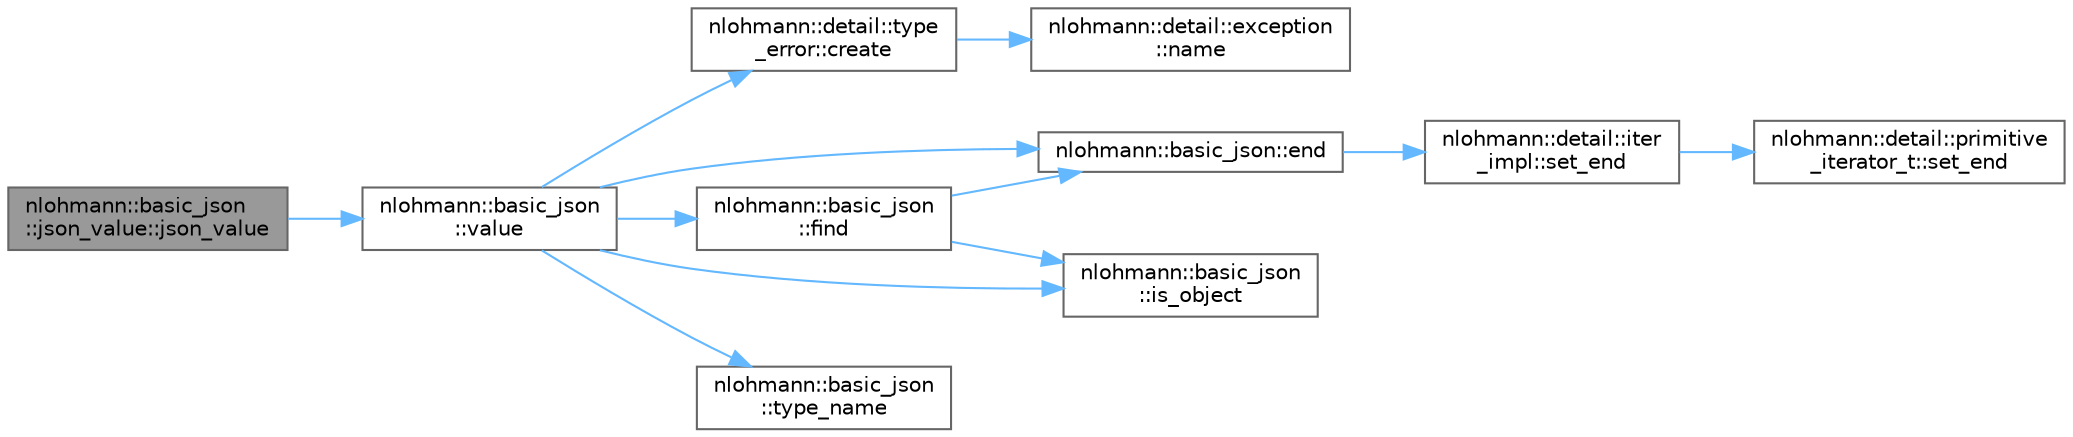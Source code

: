 digraph "nlohmann::basic_json::json_value::json_value"
{
 // LATEX_PDF_SIZE
  bgcolor="transparent";
  edge [fontname=Helvetica,fontsize=10,labelfontname=Helvetica,labelfontsize=10];
  node [fontname=Helvetica,fontsize=10,shape=box,height=0.2,width=0.4];
  rankdir="LR";
  Node1 [label="nlohmann::basic_json\l::json_value::json_value",height=0.2,width=0.4,color="gray40", fillcolor="grey60", style="filled", fontcolor="black",tooltip="constructor for rvalue arrays"];
  Node1 -> Node2 [color="steelblue1",style="solid"];
  Node2 [label="nlohmann::basic_json\l::value",height=0.2,width=0.4,color="grey40", fillcolor="white", style="filled",URL="$a01659.html#a11641b35219676b225d9bd15c7677659",tooltip="access specified object element with default value"];
  Node2 -> Node3 [color="steelblue1",style="solid"];
  Node3 [label="nlohmann::detail::type\l_error::create",height=0.2,width=0.4,color="grey40", fillcolor="white", style="filled",URL="$a01571.html#aecc083aea4b698c33d042670ba50c10f",tooltip=" "];
  Node3 -> Node4 [color="steelblue1",style="solid"];
  Node4 [label="nlohmann::detail::exception\l::name",height=0.2,width=0.4,color="grey40", fillcolor="white", style="filled",URL="$a01559.html#abf41a7e9178356314082284e6cfea278",tooltip=" "];
  Node2 -> Node5 [color="steelblue1",style="solid"];
  Node5 [label="nlohmann::basic_json::end",height=0.2,width=0.4,color="grey40", fillcolor="white", style="filled",URL="$a01659.html#a931267ec3f09eb67e4382f321b2c52bc",tooltip="returns an iterator to one past the last element"];
  Node5 -> Node6 [color="steelblue1",style="solid"];
  Node6 [label="nlohmann::detail::iter\l_impl::set_end",height=0.2,width=0.4,color="grey40", fillcolor="white", style="filled",URL="$a02011.html#a23e50ad4c13aa62d9ac7f60a123823ee",tooltip="set the iterator past the last value"];
  Node6 -> Node7 [color="steelblue1",style="solid"];
  Node7 [label="nlohmann::detail::primitive\l_iterator_t::set_end",height=0.2,width=0.4,color="grey40", fillcolor="white", style="filled",URL="$a02003.html#ad26a823483846a12d890c3feed3097eb",tooltip="set iterator to a defined past the end"];
  Node2 -> Node8 [color="steelblue1",style="solid"];
  Node8 [label="nlohmann::basic_json\l::find",height=0.2,width=0.4,color="grey40", fillcolor="white", style="filled",URL="$a01659.html#acdf9b3aab82dcf443dd91ca5ec06b80c",tooltip="find an element in a JSON object"];
  Node8 -> Node5 [color="steelblue1",style="solid"];
  Node8 -> Node9 [color="steelblue1",style="solid"];
  Node9 [label="nlohmann::basic_json\l::is_object",height=0.2,width=0.4,color="grey40", fillcolor="white", style="filled",URL="$a01659.html#a57e8411a770a6263d6d8f2116c37f3aa",tooltip="return whether value is an object"];
  Node2 -> Node9 [color="steelblue1",style="solid"];
  Node2 -> Node10 [color="steelblue1",style="solid"];
  Node10 [label="nlohmann::basic_json\l::type_name",height=0.2,width=0.4,color="grey40", fillcolor="white", style="filled",URL="$a01659.html#ab8811fc4eab6091b32b34b3ac3e90474",tooltip="return the type as string"];
}

